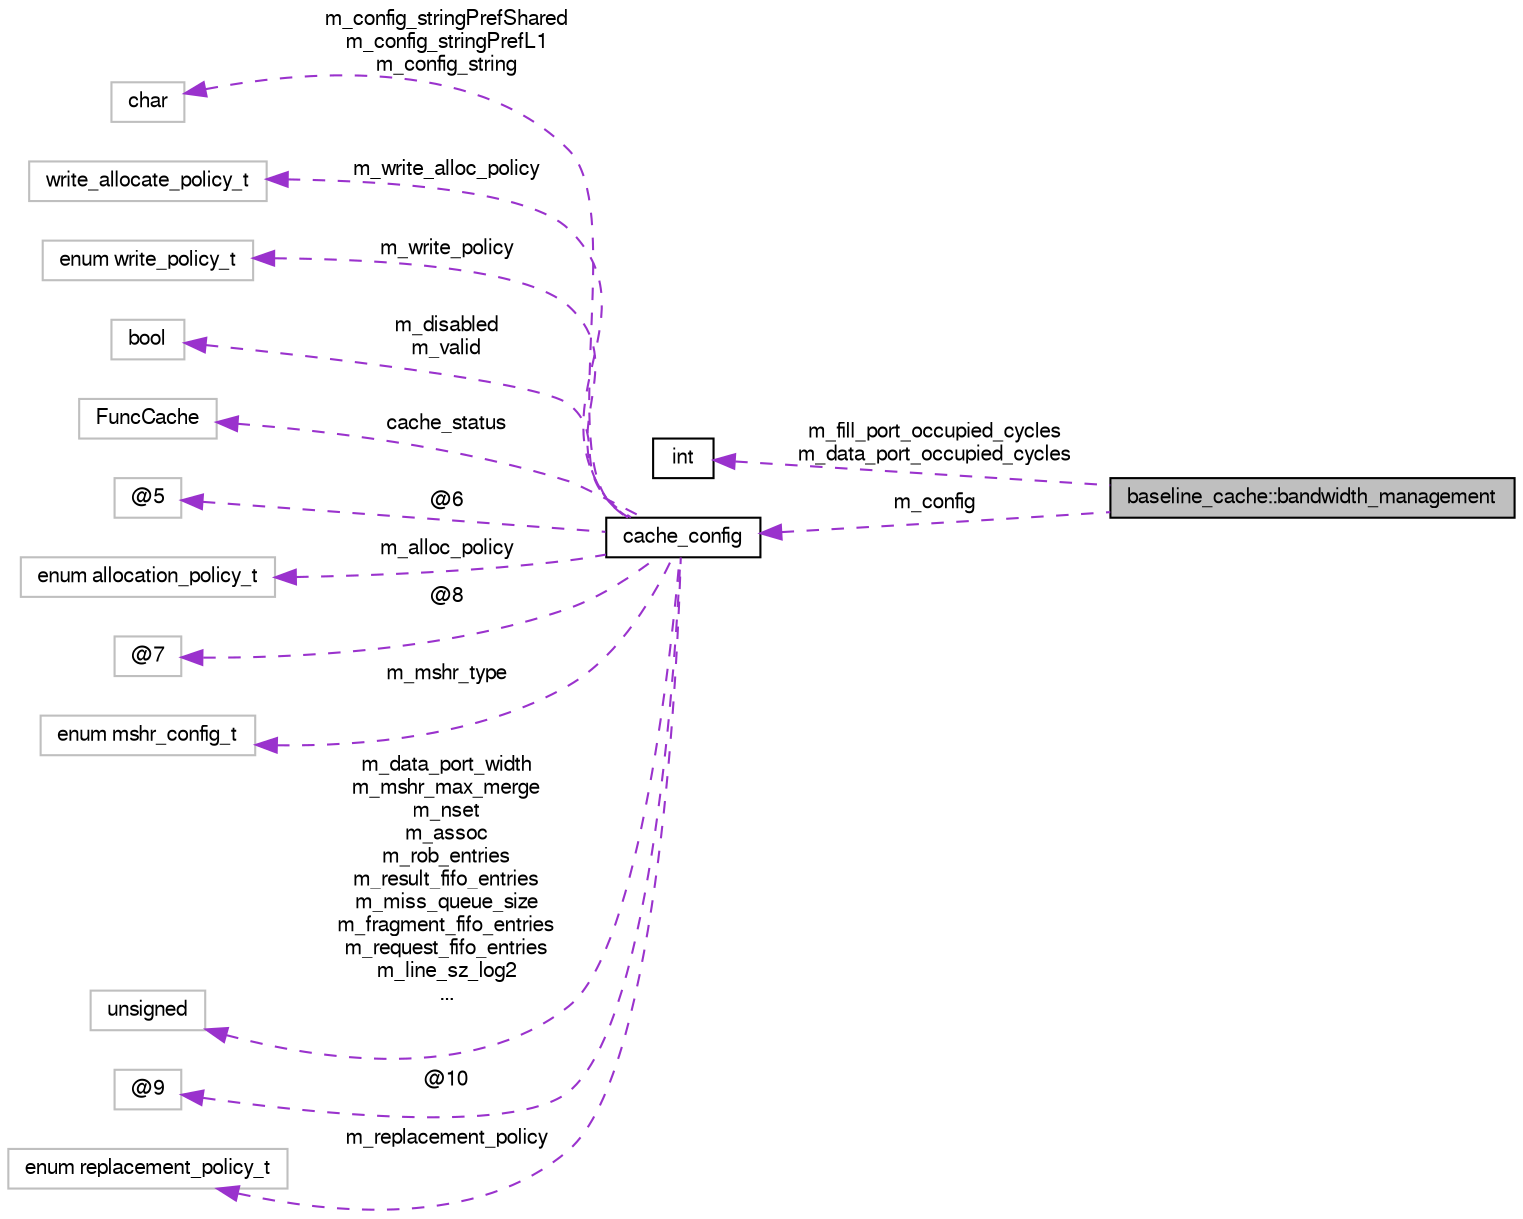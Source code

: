 digraph G
{
  bgcolor="transparent";
  edge [fontname="FreeSans",fontsize="10",labelfontname="FreeSans",labelfontsize="10"];
  node [fontname="FreeSans",fontsize="10",shape=record];
  rankdir=LR;
  Node1 [label="baseline_cache::bandwidth_management",height=0.2,width=0.4,color="black", fillcolor="grey75", style="filled" fontcolor="black"];
  Node2 -> Node1 [dir=back,color="darkorchid3",fontsize="10",style="dashed",label="m_fill_port_occupied_cycles\nm_data_port_occupied_cycles",fontname="FreeSans"];
  Node2 [label="int",height=0.2,width=0.4,color="black",URL="$classint.html"];
  Node3 -> Node1 [dir=back,color="darkorchid3",fontsize="10",style="dashed",label="m_config",fontname="FreeSans"];
  Node3 [label="cache_config",height=0.2,width=0.4,color="black",URL="$classcache__config.html"];
  Node4 -> Node3 [dir=back,color="darkorchid3",fontsize="10",style="dashed",label="m_config_stringPrefShared\nm_config_stringPrefL1\nm_config_string",fontname="FreeSans"];
  Node4 [label="char",height=0.2,width=0.4,color="grey75"];
  Node5 -> Node3 [dir=back,color="darkorchid3",fontsize="10",style="dashed",label="m_write_alloc_policy",fontname="FreeSans"];
  Node5 [label="write_allocate_policy_t",height=0.2,width=0.4,color="grey75"];
  Node6 -> Node3 [dir=back,color="darkorchid3",fontsize="10",style="dashed",label="m_write_policy",fontname="FreeSans"];
  Node6 [label="enum write_policy_t",height=0.2,width=0.4,color="grey75"];
  Node7 -> Node3 [dir=back,color="darkorchid3",fontsize="10",style="dashed",label="m_disabled\nm_valid",fontname="FreeSans"];
  Node7 [label="bool",height=0.2,width=0.4,color="grey75"];
  Node8 -> Node3 [dir=back,color="darkorchid3",fontsize="10",style="dashed",label="cache_status",fontname="FreeSans"];
  Node8 [label="FuncCache",height=0.2,width=0.4,color="grey75"];
  Node9 -> Node3 [dir=back,color="darkorchid3",fontsize="10",style="dashed",label="@6",fontname="FreeSans"];
  Node9 [label="@5",height=0.2,width=0.4,color="grey75"];
  Node10 -> Node3 [dir=back,color="darkorchid3",fontsize="10",style="dashed",label="m_alloc_policy",fontname="FreeSans"];
  Node10 [label="enum allocation_policy_t",height=0.2,width=0.4,color="grey75"];
  Node11 -> Node3 [dir=back,color="darkorchid3",fontsize="10",style="dashed",label="@8",fontname="FreeSans"];
  Node11 [label="@7",height=0.2,width=0.4,color="grey75"];
  Node12 -> Node3 [dir=back,color="darkorchid3",fontsize="10",style="dashed",label="m_mshr_type",fontname="FreeSans"];
  Node12 [label="enum mshr_config_t",height=0.2,width=0.4,color="grey75"];
  Node13 -> Node3 [dir=back,color="darkorchid3",fontsize="10",style="dashed",label="m_data_port_width\nm_mshr_max_merge\nm_nset\nm_assoc\nm_rob_entries\nm_result_fifo_entries\nm_miss_queue_size\nm_fragment_fifo_entries\nm_request_fifo_entries\nm_line_sz_log2\n...",fontname="FreeSans"];
  Node13 [label="unsigned",height=0.2,width=0.4,color="grey75"];
  Node14 -> Node3 [dir=back,color="darkorchid3",fontsize="10",style="dashed",label="@10",fontname="FreeSans"];
  Node14 [label="@9",height=0.2,width=0.4,color="grey75"];
  Node15 -> Node3 [dir=back,color="darkorchid3",fontsize="10",style="dashed",label="m_replacement_policy",fontname="FreeSans"];
  Node15 [label="enum replacement_policy_t",height=0.2,width=0.4,color="grey75"];
}
